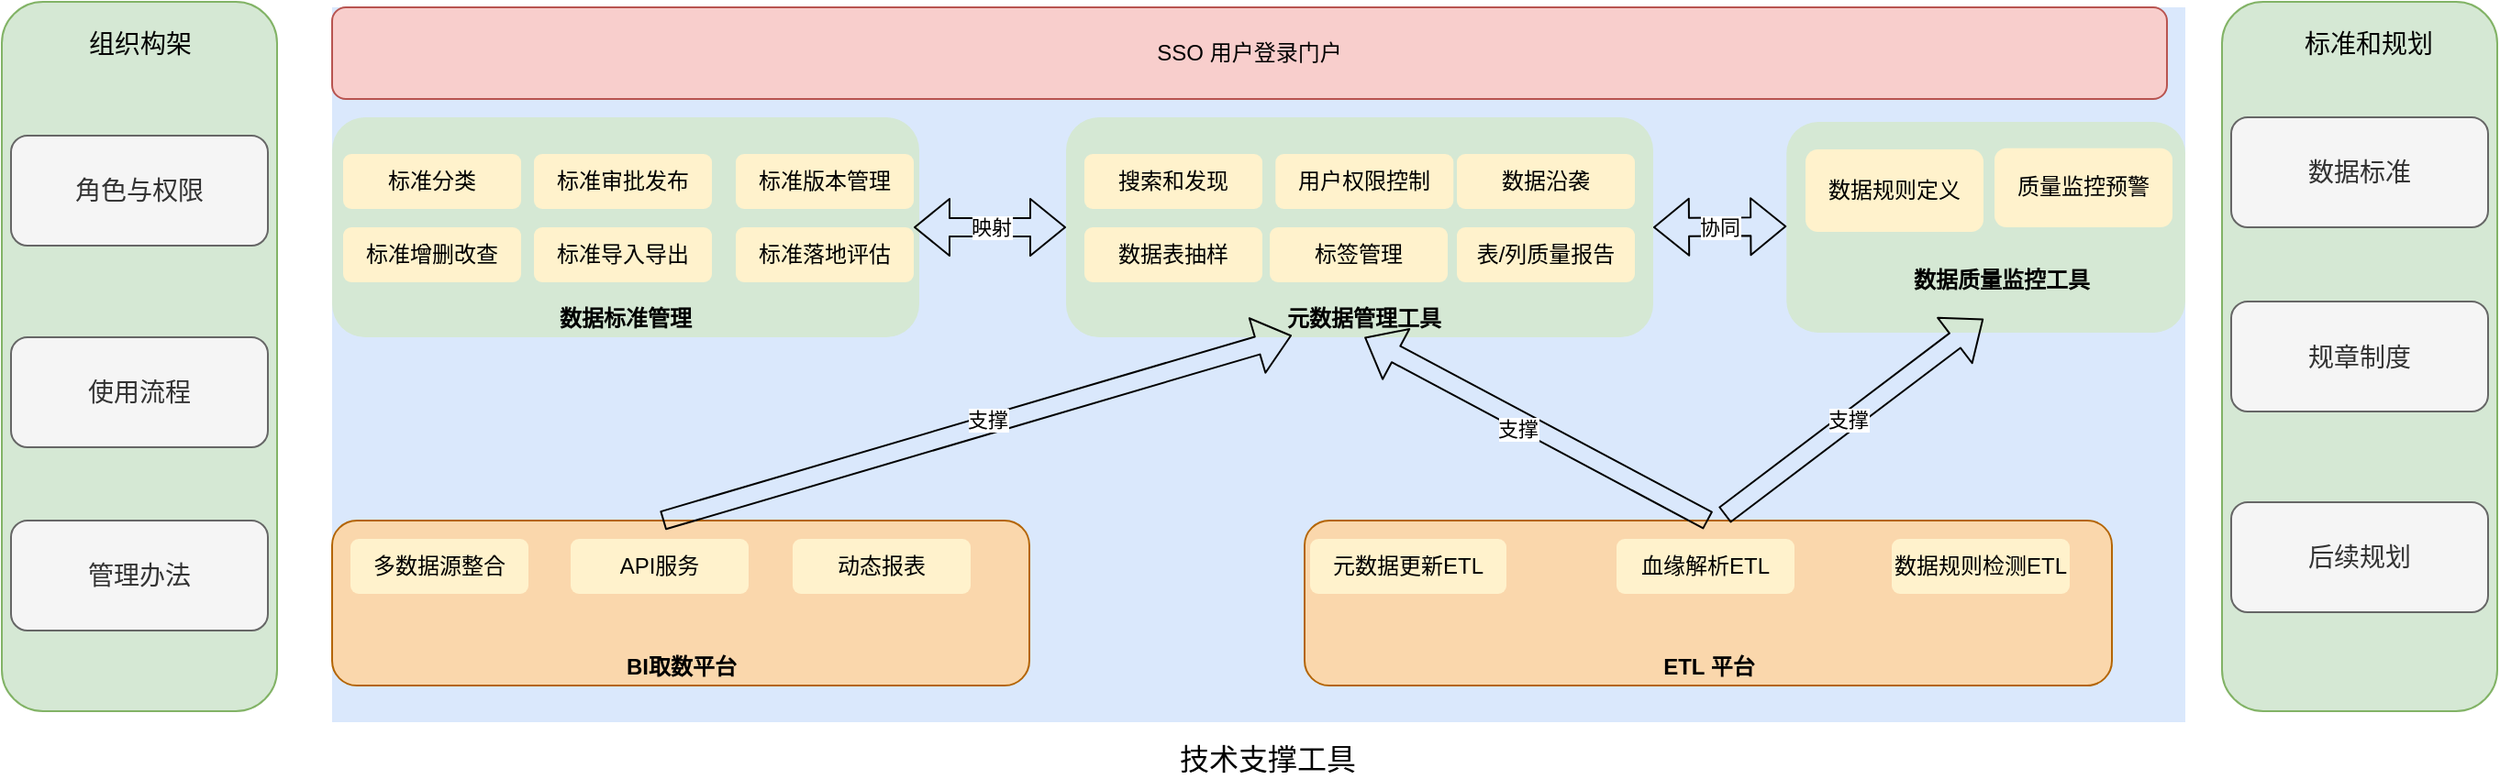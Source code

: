 <mxfile version="14.9.8" type="device"><diagram id="cVSiV1UqHVUlXl2B52jI" name="Page-1"><mxGraphModel dx="1577" dy="927" grid="1" gridSize="10" guides="1" tooltips="1" connect="1" arrows="1" fold="1" page="1" pageScale="1" pageWidth="850" pageHeight="1100" math="0" shadow="0"><root><mxCell id="0"/><mxCell id="1" parent="0"/><mxCell id="TbKbsxeqsHANhr4yY1bC-24" value="" style="group" vertex="1" connectable="0" parent="1"><mxGeometry x="300" y="360" width="1010" height="420" as="geometry"/></mxCell><mxCell id="tuDOWNGNCcoL4VHOGFIm-4" value="" style="rounded=0;whiteSpace=wrap;html=1;fillColor=#dae8fc;strokeColor=none;" parent="TbKbsxeqsHANhr4yY1bC-24" vertex="1"><mxGeometry width="1010" height="390" as="geometry"/></mxCell><mxCell id="tuDOWNGNCcoL4VHOGFIm-5" value="SSO 用户登录门户" style="rounded=1;whiteSpace=wrap;html=1;fillColor=#f8cecc;strokeColor=#b85450;" parent="TbKbsxeqsHANhr4yY1bC-24" vertex="1"><mxGeometry width="1000" height="50" as="geometry"/></mxCell><mxCell id="tuDOWNGNCcoL4VHOGFIm-40" value="&amp;nbsp; 技术支撑工具" style="text;html=1;strokeColor=none;fillColor=none;align=center;verticalAlign=middle;whiteSpace=wrap;rounded=0;fontSize=16;" parent="TbKbsxeqsHANhr4yY1bC-24" vertex="1"><mxGeometry x="400" y="400" width="210.5" height="20" as="geometry"/></mxCell><mxCell id="TbKbsxeqsHANhr4yY1bC-7" value="" style="group" vertex="1" connectable="0" parent="TbKbsxeqsHANhr4yY1bC-24"><mxGeometry y="280" width="380" height="90" as="geometry"/></mxCell><mxCell id="tuDOWNGNCcoL4VHOGFIm-41" value="" style="rounded=1;whiteSpace=wrap;html=1;fontSize=16;strokeColor=#b46504;fillColor=#fad7ac;" parent="TbKbsxeqsHANhr4yY1bC-7" vertex="1"><mxGeometry width="380" height="90" as="geometry"/></mxCell><mxCell id="tuDOWNGNCcoL4VHOGFIm-42" value="BI取数平台" style="text;html=1;strokeColor=none;fillColor=none;align=center;verticalAlign=middle;whiteSpace=wrap;rounded=0;fontSize=12;fontStyle=1" parent="TbKbsxeqsHANhr4yY1bC-7" vertex="1"><mxGeometry x="130" y="70" width="121" height="20" as="geometry"/></mxCell><mxCell id="tuDOWNGNCcoL4VHOGFIm-43" value="多数据源整合" style="rounded=1;whiteSpace=wrap;html=1;dashed=1;fillColor=#fff2cc;dashPattern=1 4;strokeColor=none;" parent="TbKbsxeqsHANhr4yY1bC-7" vertex="1"><mxGeometry x="10" y="10" width="97" height="30" as="geometry"/></mxCell><mxCell id="tuDOWNGNCcoL4VHOGFIm-45" value="API服务" style="rounded=1;whiteSpace=wrap;html=1;dashed=1;fillColor=#fff2cc;dashPattern=1 4;strokeColor=none;" parent="TbKbsxeqsHANhr4yY1bC-7" vertex="1"><mxGeometry x="130" y="10" width="97" height="30" as="geometry"/></mxCell><mxCell id="tuDOWNGNCcoL4VHOGFIm-46" value="动态报表" style="rounded=1;whiteSpace=wrap;html=1;dashed=1;fillColor=#fff2cc;dashPattern=1 4;strokeColor=none;" parent="TbKbsxeqsHANhr4yY1bC-7" vertex="1"><mxGeometry x="251" y="10" width="97" height="30" as="geometry"/></mxCell><mxCell id="TbKbsxeqsHANhr4yY1bC-8" value="" style="group" vertex="1" connectable="0" parent="TbKbsxeqsHANhr4yY1bC-24"><mxGeometry x="530" y="280" width="440" height="90" as="geometry"/></mxCell><mxCell id="tuDOWNGNCcoL4VHOGFIm-47" value="" style="rounded=1;whiteSpace=wrap;html=1;fontSize=16;strokeColor=#b46504;fillColor=#fad7ac;" parent="TbKbsxeqsHANhr4yY1bC-8" vertex="1"><mxGeometry width="440" height="90" as="geometry"/></mxCell><mxCell id="tuDOWNGNCcoL4VHOGFIm-48" value="ETL 平台" style="text;html=1;strokeColor=none;fillColor=none;align=center;verticalAlign=middle;whiteSpace=wrap;rounded=0;fontSize=12;fontStyle=1" parent="TbKbsxeqsHANhr4yY1bC-8" vertex="1"><mxGeometry x="160" y="70" width="121" height="20" as="geometry"/></mxCell><mxCell id="tuDOWNGNCcoL4VHOGFIm-49" value="元数据更新ETL" style="rounded=1;whiteSpace=wrap;html=1;dashed=1;fillColor=#fff2cc;dashPattern=1 4;strokeColor=none;" parent="TbKbsxeqsHANhr4yY1bC-8" vertex="1"><mxGeometry x="3" y="10" width="107" height="30" as="geometry"/></mxCell><mxCell id="tuDOWNGNCcoL4VHOGFIm-50" value="血缘解析ETL" style="rounded=1;whiteSpace=wrap;html=1;dashed=1;fillColor=#fff2cc;dashPattern=1 4;strokeColor=none;" parent="TbKbsxeqsHANhr4yY1bC-8" vertex="1"><mxGeometry x="170" y="10" width="97" height="30" as="geometry"/></mxCell><mxCell id="tuDOWNGNCcoL4VHOGFIm-51" value="数据规则检测ETL" style="rounded=1;whiteSpace=wrap;html=1;dashed=1;fillColor=#fff2cc;dashPattern=1 4;strokeColor=none;" parent="TbKbsxeqsHANhr4yY1bC-8" vertex="1"><mxGeometry x="320" y="10" width="97" height="30" as="geometry"/></mxCell><mxCell id="TbKbsxeqsHANhr4yY1bC-9" value="" style="group" vertex="1" connectable="0" parent="TbKbsxeqsHANhr4yY1bC-24"><mxGeometry y="60" width="320" height="120" as="geometry"/></mxCell><mxCell id="tuDOWNGNCcoL4VHOGFIm-15" value="" style="rounded=1;whiteSpace=wrap;html=1;fillColor=#d5e8d4;strokeColor=none;" parent="TbKbsxeqsHANhr4yY1bC-9" vertex="1"><mxGeometry width="320" height="120" as="geometry"/></mxCell><mxCell id="tuDOWNGNCcoL4VHOGFIm-16" value="数据标准管理" style="text;html=1;strokeColor=none;fillColor=none;align=center;verticalAlign=middle;whiteSpace=wrap;rounded=0;fontStyle=1" parent="TbKbsxeqsHANhr4yY1bC-9" vertex="1"><mxGeometry x="110" y="100" width="100" height="20" as="geometry"/></mxCell><mxCell id="tuDOWNGNCcoL4VHOGFIm-18" value="标准分类" style="rounded=1;whiteSpace=wrap;html=1;dashed=1;fillColor=#fff2cc;dashPattern=1 4;strokeColor=none;" parent="TbKbsxeqsHANhr4yY1bC-9" vertex="1"><mxGeometry x="6" y="20" width="97" height="30" as="geometry"/></mxCell><mxCell id="tuDOWNGNCcoL4VHOGFIm-19" value="标准审批发布" style="rounded=1;whiteSpace=wrap;html=1;dashed=1;fillColor=#fff2cc;dashPattern=1 4;strokeColor=none;" parent="TbKbsxeqsHANhr4yY1bC-9" vertex="1"><mxGeometry x="110" y="20" width="97" height="30" as="geometry"/></mxCell><mxCell id="tuDOWNGNCcoL4VHOGFIm-20" value="标准增删改查" style="rounded=1;whiteSpace=wrap;html=1;dashed=1;fillColor=#fff2cc;dashPattern=1 4;strokeColor=none;" parent="TbKbsxeqsHANhr4yY1bC-9" vertex="1"><mxGeometry x="6" y="60" width="97" height="30" as="geometry"/></mxCell><mxCell id="tuDOWNGNCcoL4VHOGFIm-21" value="标准导入导出" style="rounded=1;whiteSpace=wrap;html=1;dashed=1;fillColor=#fff2cc;dashPattern=1 4;strokeColor=none;" parent="TbKbsxeqsHANhr4yY1bC-9" vertex="1"><mxGeometry x="110" y="60" width="97" height="30" as="geometry"/></mxCell><mxCell id="tuDOWNGNCcoL4VHOGFIm-22" value="标准版本管理" style="rounded=1;whiteSpace=wrap;html=1;dashed=1;fillColor=#fff2cc;dashPattern=1 4;strokeColor=none;" parent="TbKbsxeqsHANhr4yY1bC-9" vertex="1"><mxGeometry x="220" y="20" width="97" height="30" as="geometry"/></mxCell><mxCell id="tuDOWNGNCcoL4VHOGFIm-23" value="标准落地评估" style="rounded=1;whiteSpace=wrap;html=1;dashed=1;fillColor=#fff2cc;dashPattern=1 4;strokeColor=none;" parent="TbKbsxeqsHANhr4yY1bC-9" vertex="1"><mxGeometry x="220" y="60" width="97" height="30" as="geometry"/></mxCell><mxCell id="TbKbsxeqsHANhr4yY1bC-10" value="" style="group" vertex="1" connectable="0" parent="TbKbsxeqsHANhr4yY1bC-24"><mxGeometry x="400" y="60" width="320" height="120" as="geometry"/></mxCell><mxCell id="tuDOWNGNCcoL4VHOGFIm-6" value="" style="rounded=1;whiteSpace=wrap;html=1;fillColor=#d5e8d4;strokeColor=none;" parent="TbKbsxeqsHANhr4yY1bC-10" vertex="1"><mxGeometry width="320" height="120" as="geometry"/></mxCell><mxCell id="tuDOWNGNCcoL4VHOGFIm-7" value="元数据管理工具" style="text;html=1;strokeColor=none;fillColor=none;align=center;verticalAlign=middle;whiteSpace=wrap;rounded=0;fontStyle=1" parent="TbKbsxeqsHANhr4yY1bC-10" vertex="1"><mxGeometry x="96.13" y="100" width="133" height="20" as="geometry"/></mxCell><mxCell id="tuDOWNGNCcoL4VHOGFIm-8" value="搜索和发现" style="rounded=1;whiteSpace=wrap;html=1;dashed=1;fillColor=#fff2cc;dashPattern=1 4;strokeColor=none;" parent="TbKbsxeqsHANhr4yY1bC-10" vertex="1"><mxGeometry x="10" y="20" width="97" height="30" as="geometry"/></mxCell><mxCell id="tuDOWNGNCcoL4VHOGFIm-9" value="用户权限控制" style="rounded=1;whiteSpace=wrap;html=1;dashed=1;fillColor=#fff2cc;dashPattern=1 4;strokeColor=none;" parent="TbKbsxeqsHANhr4yY1bC-10" vertex="1"><mxGeometry x="114.13" y="20" width="97" height="30" as="geometry"/></mxCell><mxCell id="tuDOWNGNCcoL4VHOGFIm-10" value="数据沿袭" style="rounded=1;whiteSpace=wrap;html=1;dashed=1;fillColor=#fff2cc;dashPattern=1 4;strokeColor=none;" parent="TbKbsxeqsHANhr4yY1bC-10" vertex="1"><mxGeometry x="213" y="20" width="97" height="30" as="geometry"/></mxCell><mxCell id="tuDOWNGNCcoL4VHOGFIm-11" value="数据表抽样" style="rounded=1;whiteSpace=wrap;html=1;dashed=1;fillColor=#fff2cc;dashPattern=1 4;strokeColor=none;" parent="TbKbsxeqsHANhr4yY1bC-10" vertex="1"><mxGeometry x="10" y="60" width="97" height="30" as="geometry"/></mxCell><mxCell id="tuDOWNGNCcoL4VHOGFIm-12" value="表/列质量报告" style="rounded=1;whiteSpace=wrap;html=1;dashed=1;fillColor=#fff2cc;dashPattern=1 4;strokeColor=none;" parent="TbKbsxeqsHANhr4yY1bC-10" vertex="1"><mxGeometry x="213" y="60" width="97" height="30" as="geometry"/></mxCell><mxCell id="tuDOWNGNCcoL4VHOGFIm-13" value="标签管理" style="rounded=1;whiteSpace=wrap;html=1;dashed=1;fillColor=#fff2cc;dashPattern=1 4;strokeColor=none;" parent="TbKbsxeqsHANhr4yY1bC-10" vertex="1"><mxGeometry x="111" y="60" width="97" height="30" as="geometry"/></mxCell><mxCell id="TbKbsxeqsHANhr4yY1bC-11" value="" style="group" vertex="1" connectable="0" parent="TbKbsxeqsHANhr4yY1bC-24"><mxGeometry x="792.63" y="62.5" width="217.37" height="115" as="geometry"/></mxCell><mxCell id="tuDOWNGNCcoL4VHOGFIm-31" value="" style="group;fillColor=#d5e8d4;rounded=1;" parent="TbKbsxeqsHANhr4yY1bC-11" vertex="1" connectable="0"><mxGeometry width="217.37" height="115" as="geometry"/></mxCell><mxCell id="tuDOWNGNCcoL4VHOGFIm-25" value="数据质量监控工具" style="text;html=1;strokeColor=none;fillColor=none;align=center;verticalAlign=middle;whiteSpace=wrap;rounded=0;fontStyle=1" parent="tuDOWNGNCcoL4VHOGFIm-31" vertex="1"><mxGeometry x="67.37" y="71.875" width="100" height="28.75" as="geometry"/></mxCell><mxCell id="tuDOWNGNCcoL4VHOGFIm-28" value="质量监控预警" style="rounded=1;whiteSpace=wrap;html=1;dashed=1;fillColor=#fff2cc;dashPattern=1 4;strokeColor=none;" parent="tuDOWNGNCcoL4VHOGFIm-31" vertex="1"><mxGeometry x="113.37" y="14.375" width="97" height="43.125" as="geometry"/></mxCell><mxCell id="tuDOWNGNCcoL4VHOGFIm-27" value="数据规则定义&lt;span style=&quot;color: rgba(0 , 0 , 0 , 0) ; font-family: monospace ; font-size: 0px&quot;&gt;%3CmxGraphModel%3E%3Croot%3E%3CmxCell%20id%3D%220%22%2F%3E%3CmxCell%20id%3D%221%22%20parent%3D%220%22%2F%3E%3CmxCell%20id%3D%222%22%20value%3D%22%E6%90%9C%E7%B4%A2%E5%92%8C%E5%8F%91%E7%8E%B0%22%20style%3D%22rounded%3D1%3BwhiteSpace%3Dwrap%3Bhtml%3D1%3Bdashed%3D1%3BfillColor%3D%23fff2cc%3BdashPattern%3D1%204%3BstrokeColor%3Dnone%3B%22%20vertex%3D%221%22%20parent%3D%221%22%3E%3CmxGeometry%20x%3D%2290%22%20y%3D%22640%22%20width%3D%2297%22%20height%3D%2230%22%20as%3D%22geometry%22%2F%3E%3C%2FmxCell%3E%3C%2Froot%3E%3C%2FmxGraphModel%3E&lt;/span&gt;" style="rounded=1;whiteSpace=wrap;html=1;dashed=1;fillColor=#fff2cc;dashPattern=1 4;strokeColor=none;container=1;" parent="TbKbsxeqsHANhr4yY1bC-11" vertex="1"><mxGeometry x="10.37" y="15" width="97" height="45" as="geometry"/></mxCell><mxCell id="TbKbsxeqsHANhr4yY1bC-12" value="映射" style="shape=flexArrow;endArrow=classic;startArrow=classic;html=1;exitX=1;exitY=0;exitDx=0;exitDy=0;" edge="1" parent="TbKbsxeqsHANhr4yY1bC-24" source="tuDOWNGNCcoL4VHOGFIm-23" target="tuDOWNGNCcoL4VHOGFIm-6"><mxGeometry width="100" height="100" relative="1" as="geometry"><mxPoint x="310" y="200" as="sourcePoint"/><mxPoint x="410" y="100" as="targetPoint"/></mxGeometry></mxCell><mxCell id="TbKbsxeqsHANhr4yY1bC-13" value="协同" style="shape=flexArrow;endArrow=classic;startArrow=classic;html=1;" edge="1" parent="TbKbsxeqsHANhr4yY1bC-24"><mxGeometry width="100" height="100" relative="1" as="geometry"><mxPoint x="720" y="120" as="sourcePoint"/><mxPoint x="792.63" y="119.5" as="targetPoint"/></mxGeometry></mxCell><mxCell id="TbKbsxeqsHANhr4yY1bC-14" value="" style="shape=flexArrow;endArrow=classic;html=1;exitX=0.5;exitY=0;exitDx=0;exitDy=0;entryX=0.5;entryY=1;entryDx=0;entryDy=0;fontStyle=0" edge="1" parent="TbKbsxeqsHANhr4yY1bC-24" source="tuDOWNGNCcoL4VHOGFIm-47" target="tuDOWNGNCcoL4VHOGFIm-7"><mxGeometry width="50" height="50" relative="1" as="geometry"><mxPoint x="570" y="280" as="sourcePoint"/><mxPoint x="620" y="230" as="targetPoint"/></mxGeometry></mxCell><mxCell id="TbKbsxeqsHANhr4yY1bC-16" value="支撑" style="edgeLabel;html=1;align=center;verticalAlign=middle;resizable=0;points=[];" vertex="1" connectable="0" parent="TbKbsxeqsHANhr4yY1bC-14"><mxGeometry x="0.077" y="4" relative="1" as="geometry"><mxPoint x="-1" as="offset"/></mxGeometry></mxCell><mxCell id="TbKbsxeqsHANhr4yY1bC-15" value="" style="shape=flexArrow;endArrow=classic;html=1;exitX=0.52;exitY=-0.033;exitDx=0;exitDy=0;fontStyle=0;exitPerimeter=0;" edge="1" parent="TbKbsxeqsHANhr4yY1bC-24" source="tuDOWNGNCcoL4VHOGFIm-47"><mxGeometry width="50" height="50" relative="1" as="geometry"><mxPoint x="760" y="290" as="sourcePoint"/><mxPoint x="900" y="170" as="targetPoint"/></mxGeometry></mxCell><mxCell id="TbKbsxeqsHANhr4yY1bC-18" value="&lt;span style=&quot;color: rgba(0 , 0 , 0 , 0) ; font-family: monospace ; font-size: 0px ; background-color: rgb(248 , 249 , 250)&quot;&gt;%3CmxGraphModel%3E%3Croot%3E%3CmxCell%20id%3D%220%22%2F%3E%3CmxCell%20id%3D%221%22%20parent%3D%220%22%2F%3E%3CmxCell%20id%3D%222%22%20value%3D%22%E6%94%AF%E6%92%91%22%20style%3D%22edgeLabel%3Bhtml%3D1%3Balign%3Dcenter%3BverticalAlign%3Dmiddle%3Bresizable%3D0%3Bpoints%3D%5B%5D%3B%22%20vertex%3D%221%22%20connectable%3D%220%22%20parent%3D%221%22%3E%3CmxGeometry%20x%3D%22736.544%22%20y%3D%22799.853%22%20as%3D%22geometry%22%3E%3CmxPoint%20x%3D%22-4%22%20y%3D%221%22%20as%3D%22offset%22%2F%3E%3C%2FmxGeometry%3E%3C%2FmxCell%3E%3C%2Froot%3E%3C%2FmxGraphModel%3E&lt;/span&gt;" style="edgeLabel;html=1;align=center;verticalAlign=middle;resizable=0;points=[];" vertex="1" connectable="0" parent="TbKbsxeqsHANhr4yY1bC-15"><mxGeometry x="-0.038" y="4" relative="1" as="geometry"><mxPoint as="offset"/></mxGeometry></mxCell><mxCell id="TbKbsxeqsHANhr4yY1bC-19" value="支撑" style="edgeLabel;html=1;align=center;verticalAlign=middle;resizable=0;points=[];" vertex="1" connectable="0" parent="TbKbsxeqsHANhr4yY1bC-15"><mxGeometry x="-0.034" y="2" relative="1" as="geometry"><mxPoint y="1" as="offset"/></mxGeometry></mxCell><mxCell id="TbKbsxeqsHANhr4yY1bC-22" value="" style="shape=flexArrow;endArrow=classic;html=1;exitX=0.474;exitY=0;exitDx=0;exitDy=0;exitPerimeter=0;entryX=0.202;entryY=0.95;entryDx=0;entryDy=0;entryPerimeter=0;" edge="1" parent="TbKbsxeqsHANhr4yY1bC-24" source="tuDOWNGNCcoL4VHOGFIm-41" target="tuDOWNGNCcoL4VHOGFIm-7"><mxGeometry width="50" height="50" relative="1" as="geometry"><mxPoint x="230" y="270" as="sourcePoint"/><mxPoint x="280" y="220" as="targetPoint"/></mxGeometry></mxCell><mxCell id="TbKbsxeqsHANhr4yY1bC-23" value="支撑" style="edgeLabel;html=1;align=center;verticalAlign=middle;resizable=0;points=[];" vertex="1" connectable="0" parent="TbKbsxeqsHANhr4yY1bC-22"><mxGeometry x="0.036" y="3" relative="1" as="geometry"><mxPoint as="offset"/></mxGeometry></mxCell><mxCell id="TbKbsxeqsHANhr4yY1bC-25" value="" style="rounded=1;whiteSpace=wrap;html=1;fillColor=#d5e8d4;strokeColor=#82b366;" vertex="1" parent="1"><mxGeometry x="120" y="357" width="150" height="387" as="geometry"/></mxCell><mxCell id="TbKbsxeqsHANhr4yY1bC-26" value="&lt;font style=&quot;font-size: 14px&quot;&gt;角色与权限&lt;/font&gt;" style="rounded=1;whiteSpace=wrap;html=1;fillColor=#f5f5f5;strokeColor=#666666;fontColor=#333333;" vertex="1" parent="1"><mxGeometry x="125" y="430" width="140" height="60" as="geometry"/></mxCell><mxCell id="TbKbsxeqsHANhr4yY1bC-27" value="&lt;font style=&quot;font-size: 14px&quot;&gt;组织构架&lt;/font&gt;" style="text;html=1;strokeColor=none;fillColor=none;align=center;verticalAlign=middle;whiteSpace=wrap;rounded=0;" vertex="1" parent="1"><mxGeometry x="157.5" y="370" width="75" height="20" as="geometry"/></mxCell><mxCell id="TbKbsxeqsHANhr4yY1bC-29" value="&lt;span style=&quot;font-size: 14px&quot;&gt;使用流程&lt;/span&gt;" style="rounded=1;whiteSpace=wrap;html=1;fillColor=#f5f5f5;strokeColor=#666666;fontColor=#333333;" vertex="1" parent="1"><mxGeometry x="125" y="540" width="140" height="60" as="geometry"/></mxCell><mxCell id="TbKbsxeqsHANhr4yY1bC-30" value="&lt;span style=&quot;font-size: 14px&quot;&gt;管理办法&lt;/span&gt;" style="rounded=1;whiteSpace=wrap;html=1;fillColor=#f5f5f5;strokeColor=#666666;fontColor=#333333;" vertex="1" parent="1"><mxGeometry x="125" y="640" width="140" height="60" as="geometry"/></mxCell><mxCell id="TbKbsxeqsHANhr4yY1bC-32" value="" style="rounded=1;whiteSpace=wrap;html=1;fillColor=#d5e8d4;strokeColor=#82b366;" vertex="1" parent="1"><mxGeometry x="1330" y="357" width="150" height="387" as="geometry"/></mxCell><mxCell id="TbKbsxeqsHANhr4yY1bC-34" value="标准和规划" style="text;html=1;strokeColor=none;fillColor=none;align=center;verticalAlign=middle;whiteSpace=wrap;rounded=0;fontSize=14;" vertex="1" parent="1"><mxGeometry x="1370" y="370" width="80" height="20" as="geometry"/></mxCell><mxCell id="TbKbsxeqsHANhr4yY1bC-37" value="&lt;span style=&quot;font-size: 14px&quot;&gt;数据标准&lt;/span&gt;" style="rounded=1;whiteSpace=wrap;html=1;fillColor=#f5f5f5;strokeColor=#666666;fontColor=#333333;" vertex="1" parent="1"><mxGeometry x="1335" y="420" width="140" height="60" as="geometry"/></mxCell><mxCell id="TbKbsxeqsHANhr4yY1bC-39" value="&lt;span style=&quot;font-size: 14px&quot;&gt;规章制度&lt;/span&gt;" style="rounded=1;whiteSpace=wrap;html=1;fillColor=#f5f5f5;strokeColor=#666666;fontColor=#333333;" vertex="1" parent="1"><mxGeometry x="1335" y="520.5" width="140" height="60" as="geometry"/></mxCell><mxCell id="TbKbsxeqsHANhr4yY1bC-40" value="&lt;span style=&quot;font-size: 14px&quot;&gt;后续规划&lt;/span&gt;" style="rounded=1;whiteSpace=wrap;html=1;fillColor=#f5f5f5;strokeColor=#666666;fontColor=#333333;" vertex="1" parent="1"><mxGeometry x="1335" y="630" width="140" height="60" as="geometry"/></mxCell></root></mxGraphModel></diagram></mxfile>